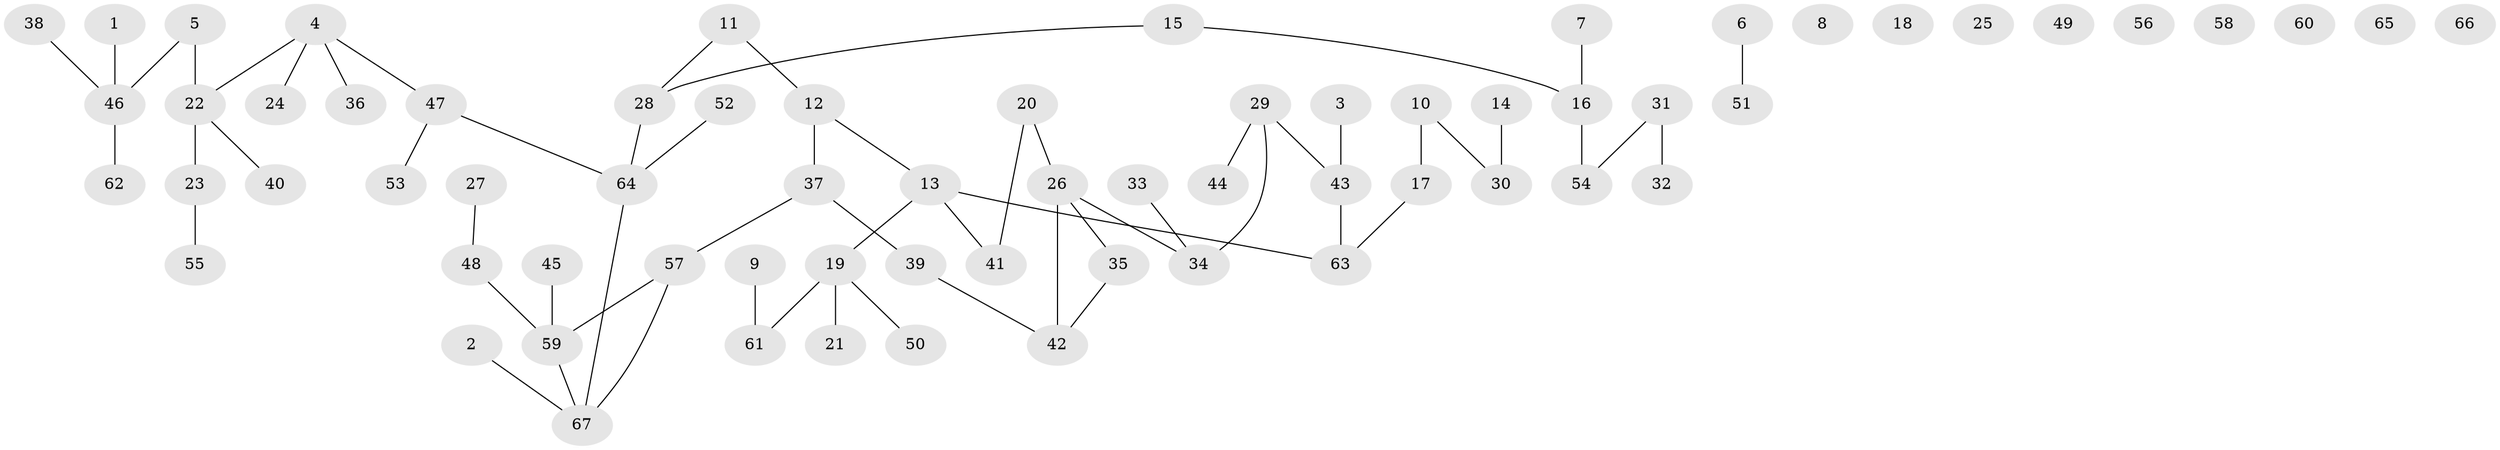 // coarse degree distribution, {2: 0.36363636363636365, 3: 0.18181818181818182, 1: 0.36363636363636365, 6: 0.09090909090909091}
// Generated by graph-tools (version 1.1) at 2025/35/03/04/25 23:35:51]
// undirected, 67 vertices, 61 edges
graph export_dot {
  node [color=gray90,style=filled];
  1;
  2;
  3;
  4;
  5;
  6;
  7;
  8;
  9;
  10;
  11;
  12;
  13;
  14;
  15;
  16;
  17;
  18;
  19;
  20;
  21;
  22;
  23;
  24;
  25;
  26;
  27;
  28;
  29;
  30;
  31;
  32;
  33;
  34;
  35;
  36;
  37;
  38;
  39;
  40;
  41;
  42;
  43;
  44;
  45;
  46;
  47;
  48;
  49;
  50;
  51;
  52;
  53;
  54;
  55;
  56;
  57;
  58;
  59;
  60;
  61;
  62;
  63;
  64;
  65;
  66;
  67;
  1 -- 46;
  2 -- 67;
  3 -- 43;
  4 -- 22;
  4 -- 24;
  4 -- 36;
  4 -- 47;
  5 -- 22;
  5 -- 46;
  6 -- 51;
  7 -- 16;
  9 -- 61;
  10 -- 17;
  10 -- 30;
  11 -- 12;
  11 -- 28;
  12 -- 13;
  12 -- 37;
  13 -- 19;
  13 -- 41;
  13 -- 63;
  14 -- 30;
  15 -- 16;
  15 -- 28;
  16 -- 54;
  17 -- 63;
  19 -- 21;
  19 -- 50;
  19 -- 61;
  20 -- 26;
  20 -- 41;
  22 -- 23;
  22 -- 40;
  23 -- 55;
  26 -- 34;
  26 -- 35;
  26 -- 42;
  27 -- 48;
  28 -- 64;
  29 -- 34;
  29 -- 43;
  29 -- 44;
  31 -- 32;
  31 -- 54;
  33 -- 34;
  35 -- 42;
  37 -- 39;
  37 -- 57;
  38 -- 46;
  39 -- 42;
  43 -- 63;
  45 -- 59;
  46 -- 62;
  47 -- 53;
  47 -- 64;
  48 -- 59;
  52 -- 64;
  57 -- 59;
  57 -- 67;
  59 -- 67;
  64 -- 67;
}
